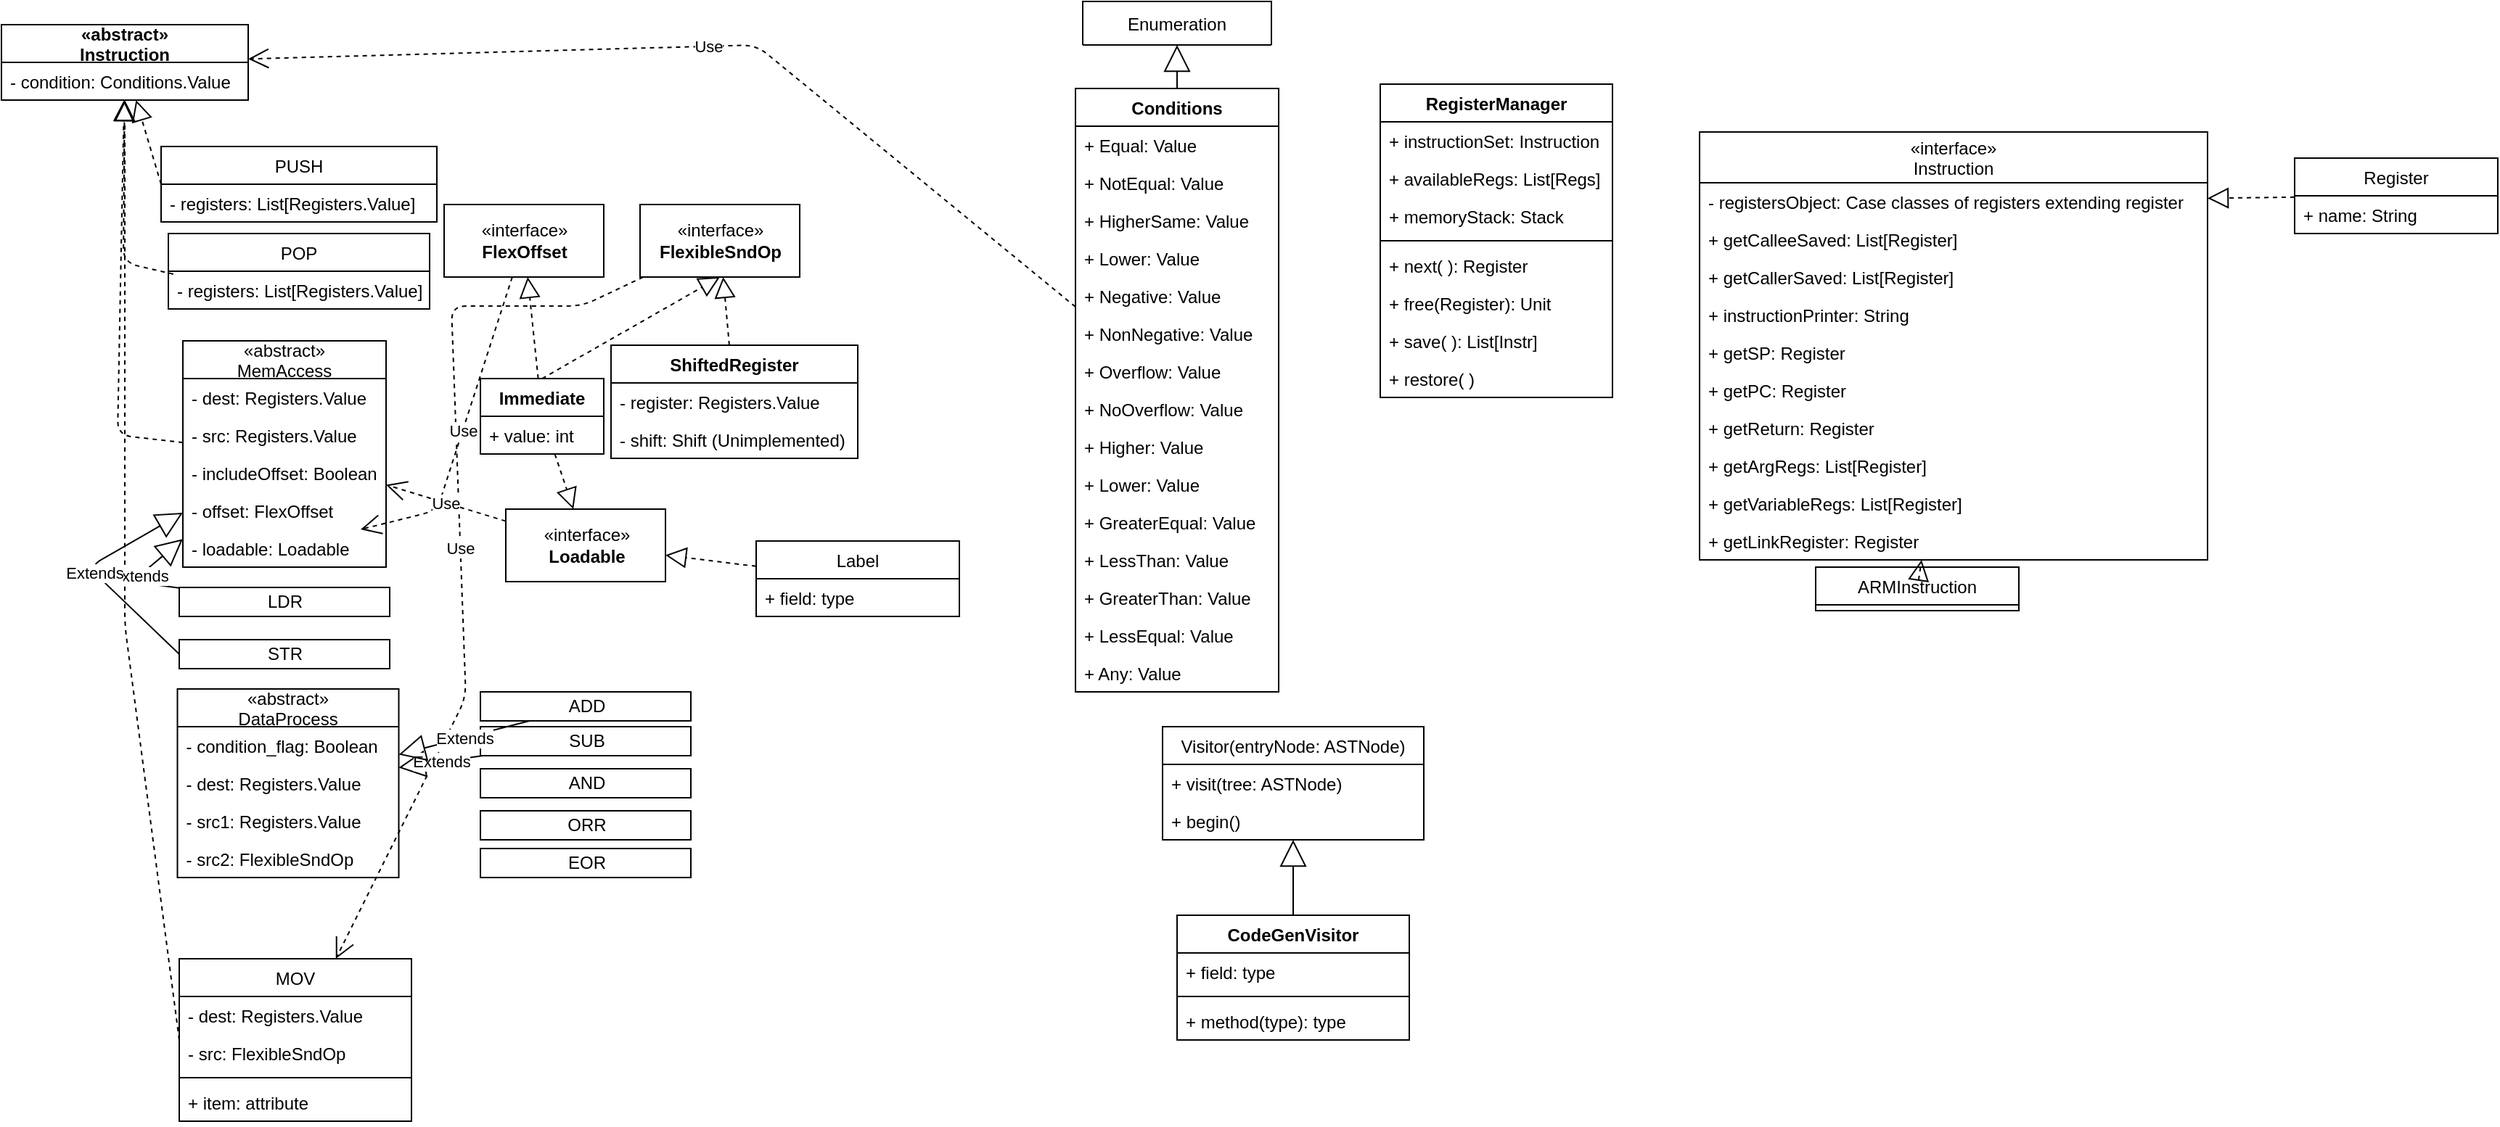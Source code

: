 <mxfile version="12.7.0" type="device"><diagram id="C5RBs43oDa-KdzZeNtuy" name="Page-1"><mxGraphModel dx="1091" dy="586" grid="1" gridSize="10" guides="1" tooltips="1" connect="1" arrows="1" fold="1" page="1" pageScale="1" pageWidth="1654" pageHeight="1169" math="0" shadow="0"><root><mxCell id="WIyWlLk6GJQsqaUBKTNV-0"/><mxCell id="WIyWlLk6GJQsqaUBKTNV-1" parent="WIyWlLk6GJQsqaUBKTNV-0"/><mxCell id="_o6cp8vwqHWBX1UMUUxe-0" value="CodeGenVisitor" style="swimlane;fontStyle=1;align=center;verticalAlign=top;childLayout=stackLayout;horizontal=1;startSize=26;horizontalStack=0;resizeParent=1;resizeParentMax=0;resizeLast=0;collapsible=1;marginBottom=0;" parent="WIyWlLk6GJQsqaUBKTNV-1" vertex="1"><mxGeometry x="810" y="640" width="160" height="86" as="geometry"/></mxCell><mxCell id="_o6cp8vwqHWBX1UMUUxe-1" value="+ field: type" style="text;strokeColor=none;fillColor=none;align=left;verticalAlign=top;spacingLeft=4;spacingRight=4;overflow=hidden;rotatable=0;points=[[0,0.5],[1,0.5]];portConstraint=eastwest;" parent="_o6cp8vwqHWBX1UMUUxe-0" vertex="1"><mxGeometry y="26" width="160" height="26" as="geometry"/></mxCell><mxCell id="_o6cp8vwqHWBX1UMUUxe-2" value="" style="line;strokeWidth=1;fillColor=none;align=left;verticalAlign=middle;spacingTop=-1;spacingLeft=3;spacingRight=3;rotatable=0;labelPosition=right;points=[];portConstraint=eastwest;" parent="_o6cp8vwqHWBX1UMUUxe-0" vertex="1"><mxGeometry y="52" width="160" height="8" as="geometry"/></mxCell><mxCell id="_o6cp8vwqHWBX1UMUUxe-3" value="+ method(type): type" style="text;strokeColor=none;fillColor=none;align=left;verticalAlign=top;spacingLeft=4;spacingRight=4;overflow=hidden;rotatable=0;points=[[0,0.5],[1,0.5]];portConstraint=eastwest;" parent="_o6cp8vwqHWBX1UMUUxe-0" vertex="1"><mxGeometry y="60" width="160" height="26" as="geometry"/></mxCell><mxCell id="_o6cp8vwqHWBX1UMUUxe-4" value="Visitor(entryNode: ASTNode)" style="swimlane;fontStyle=0;childLayout=stackLayout;horizontal=1;startSize=26;fillColor=none;horizontalStack=0;resizeParent=1;resizeParentMax=0;resizeLast=0;collapsible=1;marginBottom=0;" parent="WIyWlLk6GJQsqaUBKTNV-1" vertex="1"><mxGeometry x="800" y="510" width="180" height="78" as="geometry"/></mxCell><mxCell id="_o6cp8vwqHWBX1UMUUxe-5" value="+ visit(tree: ASTNode)" style="text;strokeColor=none;fillColor=none;align=left;verticalAlign=top;spacingLeft=4;spacingRight=4;overflow=hidden;rotatable=0;points=[[0,0.5],[1,0.5]];portConstraint=eastwest;" parent="_o6cp8vwqHWBX1UMUUxe-4" vertex="1"><mxGeometry y="26" width="180" height="26" as="geometry"/></mxCell><mxCell id="_o6cp8vwqHWBX1UMUUxe-6" value="+ begin()" style="text;strokeColor=none;fillColor=none;align=left;verticalAlign=top;spacingLeft=4;spacingRight=4;overflow=hidden;rotatable=0;points=[[0,0.5],[1,0.5]];portConstraint=eastwest;" parent="_o6cp8vwqHWBX1UMUUxe-4" vertex="1"><mxGeometry y="52" width="180" height="26" as="geometry"/></mxCell><mxCell id="_o6cp8vwqHWBX1UMUUxe-9" value="" style="endArrow=block;endSize=16;endFill=0;html=1;exitX=0.5;exitY=0;exitDx=0;exitDy=0;" parent="WIyWlLk6GJQsqaUBKTNV-1" source="_o6cp8vwqHWBX1UMUUxe-0" target="_o6cp8vwqHWBX1UMUUxe-6" edge="1"><mxGeometry width="160" relative="1" as="geometry"><mxPoint x="390" y="270" as="sourcePoint"/><mxPoint x="300" y="430" as="targetPoint"/></mxGeometry></mxCell><mxCell id="_o6cp8vwqHWBX1UMUUxe-18" value="Enumeration" style="swimlane;fontStyle=0;childLayout=stackLayout;horizontal=1;startSize=52;fillColor=none;horizontalStack=0;resizeParent=1;resizeParentMax=0;resizeLast=0;collapsible=1;marginBottom=0;" parent="WIyWlLk6GJQsqaUBKTNV-1" vertex="1"><mxGeometry x="745" y="10" width="130" height="30" as="geometry"><mxRectangle x="585" y="124" width="100" height="52" as="alternateBounds"/></mxGeometry></mxCell><mxCell id="_o6cp8vwqHWBX1UMUUxe-32" value="PUSH" style="swimlane;fontStyle=0;childLayout=stackLayout;horizontal=1;startSize=26;fillColor=none;horizontalStack=0;resizeParent=1;resizeParentMax=0;resizeLast=0;collapsible=1;marginBottom=0;" parent="WIyWlLk6GJQsqaUBKTNV-1" vertex="1"><mxGeometry x="110" y="110" width="190" height="52" as="geometry"/></mxCell><mxCell id="_o6cp8vwqHWBX1UMUUxe-33" value="- registers: List[Registers.Value]" style="text;strokeColor=none;fillColor=none;align=left;verticalAlign=top;spacingLeft=4;spacingRight=4;overflow=hidden;rotatable=0;points=[[0,0.5],[1,0.5]];portConstraint=eastwest;" parent="_o6cp8vwqHWBX1UMUUxe-32" vertex="1"><mxGeometry y="26" width="190" height="26" as="geometry"/></mxCell><mxCell id="_o6cp8vwqHWBX1UMUUxe-47" value="" style="endArrow=block;dashed=1;endFill=0;endSize=12;html=1;exitX=0;exitY=0.5;exitDx=0;exitDy=0;" parent="WIyWlLk6GJQsqaUBKTNV-1" source="_o6cp8vwqHWBX1UMUUxe-32" target="_o6cp8vwqHWBX1UMUUxe-86" edge="1"><mxGeometry width="160" relative="1" as="geometry"><mxPoint x="100" y="255" as="sourcePoint"/><mxPoint x="71.96" y="103.012" as="targetPoint"/><Array as="points"/></mxGeometry></mxCell><mxCell id="_o6cp8vwqHWBX1UMUUxe-55" value="" style="endArrow=block;dashed=1;endFill=0;endSize=12;html=1;exitX=0.019;exitY=0.077;exitDx=0;exitDy=0;exitPerimeter=0;" parent="WIyWlLk6GJQsqaUBKTNV-1" source="_o6cp8vwqHWBX1UMUUxe-58" target="_o6cp8vwqHWBX1UMUUxe-86" edge="1"><mxGeometry width="160" relative="1" as="geometry"><mxPoint x="65" y="380" as="sourcePoint"/><mxPoint x="70" y="104" as="targetPoint"/><Array as="points"><mxPoint x="84" y="190"/></Array></mxGeometry></mxCell><mxCell id="_o6cp8vwqHWBX1UMUUxe-57" value="POP" style="swimlane;fontStyle=0;childLayout=stackLayout;horizontal=1;startSize=26;fillColor=none;horizontalStack=0;resizeParent=1;resizeParentMax=0;resizeLast=0;collapsible=1;marginBottom=0;" parent="WIyWlLk6GJQsqaUBKTNV-1" vertex="1"><mxGeometry x="115" y="170" width="180" height="52" as="geometry"/></mxCell><mxCell id="_o6cp8vwqHWBX1UMUUxe-58" value="- registers: List[Registers.Value]" style="text;strokeColor=none;fillColor=none;align=left;verticalAlign=top;spacingLeft=4;spacingRight=4;overflow=hidden;rotatable=0;points=[[0,0.5],[1,0.5]];portConstraint=eastwest;" parent="_o6cp8vwqHWBX1UMUUxe-57" vertex="1"><mxGeometry y="26" width="180" height="26" as="geometry"/></mxCell><mxCell id="_o6cp8vwqHWBX1UMUUxe-59" value="MOV" style="swimlane;fontStyle=0;childLayout=stackLayout;horizontal=1;startSize=26;fillColor=none;horizontalStack=0;resizeParent=1;resizeParentMax=0;resizeLast=0;collapsible=1;marginBottom=0;" parent="WIyWlLk6GJQsqaUBKTNV-1" vertex="1"><mxGeometry x="122.5" y="670" width="160" height="112" as="geometry"/></mxCell><mxCell id="_o6cp8vwqHWBX1UMUUxe-62" value="- dest: Registers.Value" style="text;strokeColor=none;fillColor=none;align=left;verticalAlign=top;spacingLeft=4;spacingRight=4;overflow=hidden;rotatable=0;points=[[0,0.5],[1,0.5]];portConstraint=eastwest;" parent="_o6cp8vwqHWBX1UMUUxe-59" vertex="1"><mxGeometry y="26" width="160" height="26" as="geometry"/></mxCell><mxCell id="_o6cp8vwqHWBX1UMUUxe-60" value="- src: FlexibleSndOp" style="text;strokeColor=none;fillColor=none;align=left;verticalAlign=top;spacingLeft=4;spacingRight=4;overflow=hidden;rotatable=0;points=[[0,0.5],[1,0.5]];portConstraint=eastwest;" parent="_o6cp8vwqHWBX1UMUUxe-59" vertex="1"><mxGeometry y="52" width="160" height="26" as="geometry"/></mxCell><mxCell id="_o6cp8vwqHWBX1UMUUxe-66" value="" style="line;strokeWidth=1;fillColor=none;align=left;verticalAlign=middle;spacingTop=-1;spacingLeft=3;spacingRight=3;rotatable=0;labelPosition=right;points=[];portConstraint=eastwest;" parent="_o6cp8vwqHWBX1UMUUxe-59" vertex="1"><mxGeometry y="78" width="160" height="8" as="geometry"/></mxCell><mxCell id="_o6cp8vwqHWBX1UMUUxe-67" value="+ item: attribute" style="text;strokeColor=none;fillColor=none;align=left;verticalAlign=top;spacingLeft=4;spacingRight=4;overflow=hidden;rotatable=0;points=[[0,0.5],[1,0.5]];portConstraint=eastwest;" parent="_o6cp8vwqHWBX1UMUUxe-59" vertex="1"><mxGeometry y="86" width="160" height="26" as="geometry"/></mxCell><mxCell id="_o6cp8vwqHWBX1UMUUxe-61" value="" style="endArrow=block;dashed=1;endFill=0;endSize=12;html=1;exitX=0;exitY=0.5;exitDx=0;exitDy=0;" parent="WIyWlLk6GJQsqaUBKTNV-1" source="_o6cp8vwqHWBX1UMUUxe-59" target="_o6cp8vwqHWBX1UMUUxe-86" edge="1"><mxGeometry width="160" relative="1" as="geometry"><mxPoint x="10" y="440" as="sourcePoint"/><mxPoint x="69.02" y="110.006" as="targetPoint"/><Array as="points"><mxPoint x="85" y="440"/></Array></mxGeometry></mxCell><mxCell id="_o6cp8vwqHWBX1UMUUxe-64" value="«interface»&lt;br&gt;&lt;b&gt;FlexibleSndOp&lt;/b&gt;" style="html=1;" parent="WIyWlLk6GJQsqaUBKTNV-1" vertex="1"><mxGeometry x="440" y="150" width="110" height="50" as="geometry"/></mxCell><mxCell id="_o6cp8vwqHWBX1UMUUxe-68" value="Conditions" style="swimlane;fontStyle=1;childLayout=stackLayout;horizontal=1;startSize=26;fillColor=none;horizontalStack=0;resizeParent=1;resizeParentMax=0;resizeLast=0;collapsible=1;marginBottom=0;" parent="WIyWlLk6GJQsqaUBKTNV-1" vertex="1"><mxGeometry x="740" y="70" width="140" height="416" as="geometry"/></mxCell><mxCell id="_o6cp8vwqHWBX1UMUUxe-69" value="+ Equal: Value" style="text;strokeColor=none;fillColor=none;align=left;verticalAlign=top;spacingLeft=4;spacingRight=4;overflow=hidden;rotatable=0;points=[[0,0.5],[1,0.5]];portConstraint=eastwest;" parent="_o6cp8vwqHWBX1UMUUxe-68" vertex="1"><mxGeometry y="26" width="140" height="26" as="geometry"/></mxCell><mxCell id="_o6cp8vwqHWBX1UMUUxe-70" value="+ NotEqual: Value" style="text;strokeColor=none;fillColor=none;align=left;verticalAlign=top;spacingLeft=4;spacingRight=4;overflow=hidden;rotatable=0;points=[[0,0.5],[1,0.5]];portConstraint=eastwest;" parent="_o6cp8vwqHWBX1UMUUxe-68" vertex="1"><mxGeometry y="52" width="140" height="26" as="geometry"/></mxCell><mxCell id="_o6cp8vwqHWBX1UMUUxe-71" value="+ HigherSame: Value" style="text;strokeColor=none;fillColor=none;align=left;verticalAlign=top;spacingLeft=4;spacingRight=4;overflow=hidden;rotatable=0;points=[[0,0.5],[1,0.5]];portConstraint=eastwest;" parent="_o6cp8vwqHWBX1UMUUxe-68" vertex="1"><mxGeometry y="78" width="140" height="26" as="geometry"/></mxCell><mxCell id="_o6cp8vwqHWBX1UMUUxe-74" value="+ Lower: Value" style="text;strokeColor=none;fillColor=none;align=left;verticalAlign=top;spacingLeft=4;spacingRight=4;overflow=hidden;rotatable=0;points=[[0,0.5],[1,0.5]];portConstraint=eastwest;" parent="_o6cp8vwqHWBX1UMUUxe-68" vertex="1"><mxGeometry y="104" width="140" height="26" as="geometry"/></mxCell><mxCell id="_o6cp8vwqHWBX1UMUUxe-75" value="+ Negative: Value" style="text;strokeColor=none;fillColor=none;align=left;verticalAlign=top;spacingLeft=4;spacingRight=4;overflow=hidden;rotatable=0;points=[[0,0.5],[1,0.5]];portConstraint=eastwest;" parent="_o6cp8vwqHWBX1UMUUxe-68" vertex="1"><mxGeometry y="130" width="140" height="26" as="geometry"/></mxCell><mxCell id="_o6cp8vwqHWBX1UMUUxe-76" value="+ NonNegative: Value" style="text;strokeColor=none;fillColor=none;align=left;verticalAlign=top;spacingLeft=4;spacingRight=4;overflow=hidden;rotatable=0;points=[[0,0.5],[1,0.5]];portConstraint=eastwest;" parent="_o6cp8vwqHWBX1UMUUxe-68" vertex="1"><mxGeometry y="156" width="140" height="26" as="geometry"/></mxCell><mxCell id="_o6cp8vwqHWBX1UMUUxe-77" value="+ Overflow: Value" style="text;strokeColor=none;fillColor=none;align=left;verticalAlign=top;spacingLeft=4;spacingRight=4;overflow=hidden;rotatable=0;points=[[0,0.5],[1,0.5]];portConstraint=eastwest;" parent="_o6cp8vwqHWBX1UMUUxe-68" vertex="1"><mxGeometry y="182" width="140" height="26" as="geometry"/></mxCell><mxCell id="_o6cp8vwqHWBX1UMUUxe-78" value="+ NoOverflow: Value" style="text;strokeColor=none;fillColor=none;align=left;verticalAlign=top;spacingLeft=4;spacingRight=4;overflow=hidden;rotatable=0;points=[[0,0.5],[1,0.5]];portConstraint=eastwest;" parent="_o6cp8vwqHWBX1UMUUxe-68" vertex="1"><mxGeometry y="208" width="140" height="26" as="geometry"/></mxCell><mxCell id="_o6cp8vwqHWBX1UMUUxe-79" value="+ Higher: Value" style="text;strokeColor=none;fillColor=none;align=left;verticalAlign=top;spacingLeft=4;spacingRight=4;overflow=hidden;rotatable=0;points=[[0,0.5],[1,0.5]];portConstraint=eastwest;" parent="_o6cp8vwqHWBX1UMUUxe-68" vertex="1"><mxGeometry y="234" width="140" height="26" as="geometry"/></mxCell><mxCell id="_o6cp8vwqHWBX1UMUUxe-80" value="+ Lower: Value" style="text;strokeColor=none;fillColor=none;align=left;verticalAlign=top;spacingLeft=4;spacingRight=4;overflow=hidden;rotatable=0;points=[[0,0.5],[1,0.5]];portConstraint=eastwest;" parent="_o6cp8vwqHWBX1UMUUxe-68" vertex="1"><mxGeometry y="260" width="140" height="26" as="geometry"/></mxCell><mxCell id="_o6cp8vwqHWBX1UMUUxe-81" value="+ GreaterEqual: Value" style="text;strokeColor=none;fillColor=none;align=left;verticalAlign=top;spacingLeft=4;spacingRight=4;overflow=hidden;rotatable=0;points=[[0,0.5],[1,0.5]];portConstraint=eastwest;" parent="_o6cp8vwqHWBX1UMUUxe-68" vertex="1"><mxGeometry y="286" width="140" height="26" as="geometry"/></mxCell><mxCell id="_o6cp8vwqHWBX1UMUUxe-82" value="+ LessThan: Value" style="text;strokeColor=none;fillColor=none;align=left;verticalAlign=top;spacingLeft=4;spacingRight=4;overflow=hidden;rotatable=0;points=[[0,0.5],[1,0.5]];portConstraint=eastwest;" parent="_o6cp8vwqHWBX1UMUUxe-68" vertex="1"><mxGeometry y="312" width="140" height="26" as="geometry"/></mxCell><mxCell id="_o6cp8vwqHWBX1UMUUxe-83" value="+ GreaterThan: Value" style="text;strokeColor=none;fillColor=none;align=left;verticalAlign=top;spacingLeft=4;spacingRight=4;overflow=hidden;rotatable=0;points=[[0,0.5],[1,0.5]];portConstraint=eastwest;" parent="_o6cp8vwqHWBX1UMUUxe-68" vertex="1"><mxGeometry y="338" width="140" height="26" as="geometry"/></mxCell><mxCell id="_o6cp8vwqHWBX1UMUUxe-84" value="+ LessEqual: Value" style="text;strokeColor=none;fillColor=none;align=left;verticalAlign=top;spacingLeft=4;spacingRight=4;overflow=hidden;rotatable=0;points=[[0,0.5],[1,0.5]];portConstraint=eastwest;" parent="_o6cp8vwqHWBX1UMUUxe-68" vertex="1"><mxGeometry y="364" width="140" height="26" as="geometry"/></mxCell><mxCell id="_o6cp8vwqHWBX1UMUUxe-85" value="+ Any: Value" style="text;strokeColor=none;fillColor=none;align=left;verticalAlign=top;spacingLeft=4;spacingRight=4;overflow=hidden;rotatable=0;points=[[0,0.5],[1,0.5]];portConstraint=eastwest;" parent="_o6cp8vwqHWBX1UMUUxe-68" vertex="1"><mxGeometry y="390" width="140" height="26" as="geometry"/></mxCell><mxCell id="_o6cp8vwqHWBX1UMUUxe-73" value="" style="endArrow=block;endSize=16;endFill=0;html=1;entryX=0.5;entryY=1;entryDx=0;entryDy=0;exitX=0.5;exitY=0;exitDx=0;exitDy=0;" parent="WIyWlLk6GJQsqaUBKTNV-1" source="_o6cp8vwqHWBX1UMUUxe-68" target="_o6cp8vwqHWBX1UMUUxe-18" edge="1"><mxGeometry width="160" relative="1" as="geometry"><mxPoint x="730" y="120" as="sourcePoint"/><mxPoint x="730" y="70" as="targetPoint"/></mxGeometry></mxCell><mxCell id="_o6cp8vwqHWBX1UMUUxe-86" value="«abstract»&#10;Instruction" style="swimlane;fontStyle=1;childLayout=stackLayout;horizontal=1;startSize=26;fillColor=none;horizontalStack=0;resizeParent=1;resizeParentMax=0;resizeLast=0;collapsible=1;marginBottom=0;" parent="WIyWlLk6GJQsqaUBKTNV-1" vertex="1"><mxGeometry y="26" width="170" height="52" as="geometry"/></mxCell><mxCell id="_o6cp8vwqHWBX1UMUUxe-87" value="- condition: Conditions.Value" style="text;strokeColor=none;fillColor=none;align=left;verticalAlign=top;spacingLeft=4;spacingRight=4;overflow=hidden;rotatable=0;points=[[0,0.5],[1,0.5]];portConstraint=eastwest;" parent="_o6cp8vwqHWBX1UMUUxe-86" vertex="1"><mxGeometry y="26" width="170" height="26" as="geometry"/></mxCell><mxCell id="_o6cp8vwqHWBX1UMUUxe-90" value="Use" style="endArrow=open;endSize=12;dashed=1;html=1;" parent="WIyWlLk6GJQsqaUBKTNV-1" source="_o6cp8vwqHWBX1UMUUxe-68" target="_o6cp8vwqHWBX1UMUUxe-86" edge="1"><mxGeometry width="160" relative="1" as="geometry"><mxPoint x="550" y="110" as="sourcePoint"/><mxPoint x="550" y="62" as="targetPoint"/><Array as="points"><mxPoint x="520" y="40"/></Array></mxGeometry></mxCell><mxCell id="_o6cp8vwqHWBX1UMUUxe-91" value="Immediate" style="swimlane;fontStyle=1;align=center;verticalAlign=top;childLayout=stackLayout;horizontal=1;startSize=26;horizontalStack=0;resizeParent=1;resizeParentMax=0;resizeLast=0;collapsible=1;marginBottom=0;" parent="WIyWlLk6GJQsqaUBKTNV-1" vertex="1"><mxGeometry x="330" y="270" width="85" height="52" as="geometry"><mxRectangle x="330" y="270" width="90" height="26" as="alternateBounds"/></mxGeometry></mxCell><mxCell id="_o6cp8vwqHWBX1UMUUxe-92" value="+ value: int" style="text;strokeColor=none;fillColor=none;align=left;verticalAlign=top;spacingLeft=4;spacingRight=4;overflow=hidden;rotatable=0;points=[[0,0.5],[1,0.5]];portConstraint=eastwest;" parent="_o6cp8vwqHWBX1UMUUxe-91" vertex="1"><mxGeometry y="26" width="85" height="26" as="geometry"/></mxCell><mxCell id="_o6cp8vwqHWBX1UMUUxe-95" value="" style="endArrow=block;dashed=1;endFill=0;endSize=12;html=1;entryX=0.5;entryY=1;entryDx=0;entryDy=0;exitX=0.5;exitY=0;exitDx=0;exitDy=0;" parent="WIyWlLk6GJQsqaUBKTNV-1" source="_o6cp8vwqHWBX1UMUUxe-91" target="_o6cp8vwqHWBX1UMUUxe-64" edge="1"><mxGeometry width="160" relative="1" as="geometry"><mxPoint x="315" y="257.5" as="sourcePoint"/><mxPoint x="475" y="257.5" as="targetPoint"/></mxGeometry></mxCell><mxCell id="_o6cp8vwqHWBX1UMUUxe-97" value="Use" style="endArrow=open;endSize=12;dashed=1;html=1;" parent="WIyWlLk6GJQsqaUBKTNV-1" source="_o6cp8vwqHWBX1UMUUxe-64" target="_o6cp8vwqHWBX1UMUUxe-59" edge="1"><mxGeometry width="160" relative="1" as="geometry"><mxPoint x="210" y="420" as="sourcePoint"/><mxPoint x="370" y="420" as="targetPoint"/><Array as="points"><mxPoint x="400" y="220"/><mxPoint x="310" y="220"/><mxPoint x="320" y="490"/></Array></mxGeometry></mxCell><mxCell id="_o6cp8vwqHWBX1UMUUxe-99" value="ShiftedRegister" style="swimlane;fontStyle=1;childLayout=stackLayout;horizontal=1;startSize=26;fillColor=none;horizontalStack=0;resizeParent=1;resizeParentMax=0;resizeLast=0;collapsible=1;marginBottom=0;" parent="WIyWlLk6GJQsqaUBKTNV-1" vertex="1"><mxGeometry x="420" y="247" width="170" height="78" as="geometry"/></mxCell><mxCell id="_o6cp8vwqHWBX1UMUUxe-100" value="- register: Registers.Value" style="text;strokeColor=none;fillColor=none;align=left;verticalAlign=top;spacingLeft=4;spacingRight=4;overflow=hidden;rotatable=0;points=[[0,0.5],[1,0.5]];portConstraint=eastwest;" parent="_o6cp8vwqHWBX1UMUUxe-99" vertex="1"><mxGeometry y="26" width="170" height="26" as="geometry"/></mxCell><mxCell id="_o6cp8vwqHWBX1UMUUxe-101" value="- shift: Shift (Unimplemented)" style="text;strokeColor=none;fillColor=none;align=left;verticalAlign=top;spacingLeft=4;spacingRight=4;overflow=hidden;rotatable=0;points=[[0,0.5],[1,0.5]];portConstraint=eastwest;" parent="_o6cp8vwqHWBX1UMUUxe-99" vertex="1"><mxGeometry y="52" width="170" height="26" as="geometry"/></mxCell><mxCell id="_o6cp8vwqHWBX1UMUUxe-103" value="" style="endArrow=block;dashed=1;endFill=0;endSize=12;html=1;" parent="WIyWlLk6GJQsqaUBKTNV-1" source="_o6cp8vwqHWBX1UMUUxe-99" target="_o6cp8vwqHWBX1UMUUxe-64" edge="1"><mxGeometry width="160" relative="1" as="geometry"><mxPoint x="415" y="410" as="sourcePoint"/><mxPoint x="415" y="148" as="targetPoint"/></mxGeometry></mxCell><mxCell id="r9SOxxjKzirzOXoIj6W5-0" value="«abstract»&#10;MemAccess" style="swimlane;fontStyle=0;childLayout=stackLayout;horizontal=1;startSize=26;fillColor=none;horizontalStack=0;resizeParent=1;resizeParentMax=0;resizeLast=0;collapsible=1;marginBottom=0;" parent="WIyWlLk6GJQsqaUBKTNV-1" vertex="1"><mxGeometry x="125" y="244" width="140" height="156" as="geometry"/></mxCell><mxCell id="r9SOxxjKzirzOXoIj6W5-1" value="- dest: Registers.Value" style="text;strokeColor=none;fillColor=none;align=left;verticalAlign=top;spacingLeft=4;spacingRight=4;overflow=hidden;rotatable=0;points=[[0,0.5],[1,0.5]];portConstraint=eastwest;" parent="r9SOxxjKzirzOXoIj6W5-0" vertex="1"><mxGeometry y="26" width="140" height="26" as="geometry"/></mxCell><mxCell id="r9SOxxjKzirzOXoIj6W5-3" value="- src: Registers.Value" style="text;strokeColor=none;fillColor=none;align=left;verticalAlign=top;spacingLeft=4;spacingRight=4;overflow=hidden;rotatable=0;points=[[0,0.5],[1,0.5]];portConstraint=eastwest;" parent="r9SOxxjKzirzOXoIj6W5-0" vertex="1"><mxGeometry y="52" width="140" height="26" as="geometry"/></mxCell><mxCell id="r9SOxxjKzirzOXoIj6W5-2" value="- includeOffset: Boolean" style="text;strokeColor=none;fillColor=none;align=left;verticalAlign=top;spacingLeft=4;spacingRight=4;overflow=hidden;rotatable=0;points=[[0,0.5],[1,0.5]];portConstraint=eastwest;" parent="r9SOxxjKzirzOXoIj6W5-0" vertex="1"><mxGeometry y="78" width="140" height="26" as="geometry"/></mxCell><mxCell id="r9SOxxjKzirzOXoIj6W5-37" value="- offset: FlexOffset" style="text;strokeColor=none;fillColor=none;align=left;verticalAlign=top;spacingLeft=4;spacingRight=4;overflow=hidden;rotatable=0;points=[[0,0.5],[1,0.5]];portConstraint=eastwest;" parent="r9SOxxjKzirzOXoIj6W5-0" vertex="1"><mxGeometry y="104" width="140" height="26" as="geometry"/></mxCell><mxCell id="r9SOxxjKzirzOXoIj6W5-6" value="- loadable: Loadable" style="text;strokeColor=none;fillColor=none;align=left;verticalAlign=top;spacingLeft=4;spacingRight=4;overflow=hidden;rotatable=0;points=[[0,0.5],[1,0.5]];portConstraint=eastwest;" parent="r9SOxxjKzirzOXoIj6W5-0" vertex="1"><mxGeometry y="130" width="140" height="26" as="geometry"/></mxCell><mxCell id="r9SOxxjKzirzOXoIj6W5-5" value="" style="endArrow=block;dashed=1;endFill=0;endSize=12;html=1;" parent="WIyWlLk6GJQsqaUBKTNV-1" source="r9SOxxjKzirzOXoIj6W5-0" target="_o6cp8vwqHWBX1UMUUxe-86" edge="1"><mxGeometry width="160" relative="1" as="geometry"><mxPoint x="135" y="526" as="sourcePoint"/><mxPoint x="97.241" y="88" as="targetPoint"/><Array as="points"><mxPoint x="80" y="309"/></Array></mxGeometry></mxCell><mxCell id="r9SOxxjKzirzOXoIj6W5-7" value="«interface»&lt;br&gt;&lt;b&gt;FlexOffset&lt;/b&gt;" style="html=1;" parent="WIyWlLk6GJQsqaUBKTNV-1" vertex="1"><mxGeometry x="305" y="150" width="110" height="50" as="geometry"/></mxCell><mxCell id="r9SOxxjKzirzOXoIj6W5-12" value="" style="endArrow=block;dashed=1;endFill=0;endSize=12;html=1;" parent="WIyWlLk6GJQsqaUBKTNV-1" source="_o6cp8vwqHWBX1UMUUxe-91" target="r9SOxxjKzirzOXoIj6W5-7" edge="1"><mxGeometry width="160" relative="1" as="geometry"><mxPoint x="10" y="750" as="sourcePoint"/><mxPoint x="170" y="750" as="targetPoint"/></mxGeometry></mxCell><mxCell id="r9SOxxjKzirzOXoIj6W5-13" value="Use" style="endArrow=open;endSize=12;dashed=1;html=1;" parent="WIyWlLk6GJQsqaUBKTNV-1" source="r9SOxxjKzirzOXoIj6W5-7" target="r9SOxxjKzirzOXoIj6W5-6" edge="1"><mxGeometry width="160" relative="1" as="geometry"><mxPoint x="10" y="750" as="sourcePoint"/><mxPoint x="170" y="750" as="targetPoint"/><Array as="points"><mxPoint x="300" y="361"/></Array></mxGeometry></mxCell><mxCell id="r9SOxxjKzirzOXoIj6W5-20" value="LDR" style="html=1;" parent="WIyWlLk6GJQsqaUBKTNV-1" vertex="1"><mxGeometry x="122.5" y="414" width="145" height="20" as="geometry"/></mxCell><mxCell id="r9SOxxjKzirzOXoIj6W5-21" value="Extends" style="endArrow=block;endSize=16;endFill=0;html=1;" parent="WIyWlLk6GJQsqaUBKTNV-1" source="r9SOxxjKzirzOXoIj6W5-20" target="r9SOxxjKzirzOXoIj6W5-0" edge="1"><mxGeometry width="160" relative="1" as="geometry"><mxPoint x="10" y="750" as="sourcePoint"/><mxPoint x="170" y="750" as="targetPoint"/><Array as="points"><mxPoint x="90" y="410"/></Array></mxGeometry></mxCell><mxCell id="r9SOxxjKzirzOXoIj6W5-22" value="STR" style="html=1;" parent="WIyWlLk6GJQsqaUBKTNV-1" vertex="1"><mxGeometry x="122.5" y="450" width="145" height="20" as="geometry"/></mxCell><mxCell id="r9SOxxjKzirzOXoIj6W5-23" value="Extends" style="endArrow=block;endSize=16;endFill=0;html=1;exitX=0;exitY=0.5;exitDx=0;exitDy=0;" parent="WIyWlLk6GJQsqaUBKTNV-1" source="r9SOxxjKzirzOXoIj6W5-22" target="r9SOxxjKzirzOXoIj6W5-0" edge="1"><mxGeometry width="160" relative="1" as="geometry"><mxPoint x="135" y="416.744" as="sourcePoint"/><mxPoint x="137.426" y="384" as="targetPoint"/><Array as="points"><mxPoint x="60" y="400"/></Array></mxGeometry></mxCell><mxCell id="r9SOxxjKzirzOXoIj6W5-24" value="«abstract»&#10;DataProcess" style="swimlane;fontStyle=0;childLayout=stackLayout;horizontal=1;startSize=26;fillColor=none;horizontalStack=0;resizeParent=1;resizeParentMax=0;resizeLast=0;collapsible=1;marginBottom=0;" parent="WIyWlLk6GJQsqaUBKTNV-1" vertex="1"><mxGeometry x="121.25" y="484" width="152.5" height="130" as="geometry"/></mxCell><mxCell id="r9SOxxjKzirzOXoIj6W5-29" value="- condition_flag: Boolean" style="text;strokeColor=none;fillColor=none;align=left;verticalAlign=top;spacingLeft=4;spacingRight=4;overflow=hidden;rotatable=0;points=[[0,0.5],[1,0.5]];portConstraint=eastwest;" parent="r9SOxxjKzirzOXoIj6W5-24" vertex="1"><mxGeometry y="26" width="152.5" height="26" as="geometry"/></mxCell><mxCell id="r9SOxxjKzirzOXoIj6W5-25" value="- dest: Registers.Value" style="text;strokeColor=none;fillColor=none;align=left;verticalAlign=top;spacingLeft=4;spacingRight=4;overflow=hidden;rotatable=0;points=[[0,0.5],[1,0.5]];portConstraint=eastwest;" parent="r9SOxxjKzirzOXoIj6W5-24" vertex="1"><mxGeometry y="52" width="152.5" height="26" as="geometry"/></mxCell><mxCell id="r9SOxxjKzirzOXoIj6W5-26" value="- src1: Registers.Value" style="text;strokeColor=none;fillColor=none;align=left;verticalAlign=top;spacingLeft=4;spacingRight=4;overflow=hidden;rotatable=0;points=[[0,0.5],[1,0.5]];portConstraint=eastwest;" parent="r9SOxxjKzirzOXoIj6W5-24" vertex="1"><mxGeometry y="78" width="152.5" height="26" as="geometry"/></mxCell><mxCell id="r9SOxxjKzirzOXoIj6W5-27" value="- src2: FlexibleSndOp" style="text;strokeColor=none;fillColor=none;align=left;verticalAlign=top;spacingLeft=4;spacingRight=4;overflow=hidden;rotatable=0;points=[[0,0.5],[1,0.5]];portConstraint=eastwest;" parent="r9SOxxjKzirzOXoIj6W5-24" vertex="1"><mxGeometry y="104" width="152.5" height="26" as="geometry"/></mxCell><mxCell id="r9SOxxjKzirzOXoIj6W5-30" value="ADD" style="html=1;" parent="WIyWlLk6GJQsqaUBKTNV-1" vertex="1"><mxGeometry x="330" y="486" width="145" height="20" as="geometry"/></mxCell><mxCell id="r9SOxxjKzirzOXoIj6W5-31" value="SUB" style="html=1;" parent="WIyWlLk6GJQsqaUBKTNV-1" vertex="1"><mxGeometry x="330" y="510" width="145" height="20" as="geometry"/></mxCell><mxCell id="r9SOxxjKzirzOXoIj6W5-32" value="Extends" style="endArrow=block;endSize=16;endFill=0;html=1;" parent="WIyWlLk6GJQsqaUBKTNV-1" source="r9SOxxjKzirzOXoIj6W5-31" target="r9SOxxjKzirzOXoIj6W5-24" edge="1"><mxGeometry width="160" relative="1" as="geometry"><mxPoint x="360" y="580" as="sourcePoint"/><mxPoint x="520" y="580" as="targetPoint"/></mxGeometry></mxCell><mxCell id="r9SOxxjKzirzOXoIj6W5-33" value="Extends" style="endArrow=block;endSize=16;endFill=0;html=1;" parent="WIyWlLk6GJQsqaUBKTNV-1" source="r9SOxxjKzirzOXoIj6W5-30" target="r9SOxxjKzirzOXoIj6W5-24" edge="1"><mxGeometry width="160" relative="1" as="geometry"><mxPoint x="300" y="440.002" as="sourcePoint"/><mxPoint x="330" y="571.77" as="targetPoint"/></mxGeometry></mxCell><mxCell id="r9SOxxjKzirzOXoIj6W5-34" value="«interface»&lt;br&gt;&lt;b&gt;Loadable&lt;/b&gt;" style="html=1;" parent="WIyWlLk6GJQsqaUBKTNV-1" vertex="1"><mxGeometry x="347.5" y="360" width="110" height="50" as="geometry"/></mxCell><mxCell id="r9SOxxjKzirzOXoIj6W5-35" value="" style="endArrow=block;dashed=1;endFill=0;endSize=12;html=1;" parent="WIyWlLk6GJQsqaUBKTNV-1" source="_o6cp8vwqHWBX1UMUUxe-91" target="r9SOxxjKzirzOXoIj6W5-34" edge="1"><mxGeometry width="160" relative="1" as="geometry"><mxPoint x="510" y="370" as="sourcePoint"/><mxPoint x="530" y="440" as="targetPoint"/></mxGeometry></mxCell><mxCell id="r9SOxxjKzirzOXoIj6W5-36" value="Use" style="endArrow=open;endSize=12;dashed=1;html=1;" parent="WIyWlLk6GJQsqaUBKTNV-1" source="r9SOxxjKzirzOXoIj6W5-34" target="r9SOxxjKzirzOXoIj6W5-0" edge="1"><mxGeometry width="160" relative="1" as="geometry"><mxPoint x="500" y="420" as="sourcePoint"/><mxPoint x="660" y="420" as="targetPoint"/></mxGeometry></mxCell><mxCell id="r9SOxxjKzirzOXoIj6W5-38" value="Label" style="swimlane;fontStyle=0;childLayout=stackLayout;horizontal=1;startSize=26;fillColor=none;horizontalStack=0;resizeParent=1;resizeParentMax=0;resizeLast=0;collapsible=1;marginBottom=0;" parent="WIyWlLk6GJQsqaUBKTNV-1" vertex="1"><mxGeometry x="520" y="382" width="140" height="52" as="geometry"/></mxCell><mxCell id="r9SOxxjKzirzOXoIj6W5-39" value="+ field: type" style="text;strokeColor=none;fillColor=none;align=left;verticalAlign=top;spacingLeft=4;spacingRight=4;overflow=hidden;rotatable=0;points=[[0,0.5],[1,0.5]];portConstraint=eastwest;" parent="r9SOxxjKzirzOXoIj6W5-38" vertex="1"><mxGeometry y="26" width="140" height="26" as="geometry"/></mxCell><mxCell id="r9SOxxjKzirzOXoIj6W5-48" value="" style="endArrow=block;dashed=1;endFill=0;endSize=12;html=1;" parent="WIyWlLk6GJQsqaUBKTNV-1" source="r9SOxxjKzirzOXoIj6W5-38" target="r9SOxxjKzirzOXoIj6W5-34" edge="1"><mxGeometry width="160" relative="1" as="geometry"><mxPoint x="391.264" y="332" as="sourcePoint"/><mxPoint x="404.073" y="370" as="targetPoint"/></mxGeometry></mxCell><mxCell id="r9SOxxjKzirzOXoIj6W5-50" value="AND" style="html=1;" parent="WIyWlLk6GJQsqaUBKTNV-1" vertex="1"><mxGeometry x="330" y="539" width="145" height="20" as="geometry"/></mxCell><mxCell id="r9SOxxjKzirzOXoIj6W5-51" value="ORR" style="html=1;" parent="WIyWlLk6GJQsqaUBKTNV-1" vertex="1"><mxGeometry x="330" y="568" width="145" height="20" as="geometry"/></mxCell><mxCell id="r9SOxxjKzirzOXoIj6W5-52" value="EOR" style="html=1;" parent="WIyWlLk6GJQsqaUBKTNV-1" vertex="1"><mxGeometry x="330" y="594" width="145" height="20" as="geometry"/></mxCell><mxCell id="Div8qQpAUH1MUD14u6_F-0" value="«interface»&#10;Instruction" style="swimlane;fontStyle=0;childLayout=stackLayout;horizontal=1;startSize=35;fillColor=none;horizontalStack=0;resizeParent=1;resizeParentMax=0;resizeLast=0;collapsible=1;marginBottom=0;" vertex="1" parent="WIyWlLk6GJQsqaUBKTNV-1"><mxGeometry x="1170" y="100" width="350" height="295" as="geometry"/></mxCell><mxCell id="Div8qQpAUH1MUD14u6_F-38" value="- registersObject: Case classes of registers extending register" style="text;strokeColor=none;fillColor=none;align=left;verticalAlign=top;spacingLeft=4;spacingRight=4;overflow=hidden;rotatable=0;points=[[0,0.5],[1,0.5]];portConstraint=eastwest;" vertex="1" parent="Div8qQpAUH1MUD14u6_F-0"><mxGeometry y="35" width="350" height="26" as="geometry"/></mxCell><mxCell id="Div8qQpAUH1MUD14u6_F-1" value="+ getCalleeSaved: List[Register]" style="text;strokeColor=none;fillColor=none;align=left;verticalAlign=top;spacingLeft=4;spacingRight=4;overflow=hidden;rotatable=0;points=[[0,0.5],[1,0.5]];portConstraint=eastwest;" vertex="1" parent="Div8qQpAUH1MUD14u6_F-0"><mxGeometry y="61" width="350" height="26" as="geometry"/></mxCell><mxCell id="Div8qQpAUH1MUD14u6_F-2" value="+ getCallerSaved: List[Register]" style="text;strokeColor=none;fillColor=none;align=left;verticalAlign=top;spacingLeft=4;spacingRight=4;overflow=hidden;rotatable=0;points=[[0,0.5],[1,0.5]];portConstraint=eastwest;" vertex="1" parent="Div8qQpAUH1MUD14u6_F-0"><mxGeometry y="87" width="350" height="26" as="geometry"/></mxCell><mxCell id="Div8qQpAUH1MUD14u6_F-3" value="+ instructionPrinter: String" style="text;strokeColor=none;fillColor=none;align=left;verticalAlign=top;spacingLeft=4;spacingRight=4;overflow=hidden;rotatable=0;points=[[0,0.5],[1,0.5]];portConstraint=eastwest;" vertex="1" parent="Div8qQpAUH1MUD14u6_F-0"><mxGeometry y="113" width="350" height="26" as="geometry"/></mxCell><mxCell id="Div8qQpAUH1MUD14u6_F-14" value="+ getSP: Register" style="text;strokeColor=none;fillColor=none;align=left;verticalAlign=top;spacingLeft=4;spacingRight=4;overflow=hidden;rotatable=0;points=[[0,0.5],[1,0.5]];portConstraint=eastwest;" vertex="1" parent="Div8qQpAUH1MUD14u6_F-0"><mxGeometry y="139" width="350" height="26" as="geometry"/></mxCell><mxCell id="Div8qQpAUH1MUD14u6_F-15" value="+ getPC: Register" style="text;strokeColor=none;fillColor=none;align=left;verticalAlign=top;spacingLeft=4;spacingRight=4;overflow=hidden;rotatable=0;points=[[0,0.5],[1,0.5]];portConstraint=eastwest;" vertex="1" parent="Div8qQpAUH1MUD14u6_F-0"><mxGeometry y="165" width="350" height="26" as="geometry"/></mxCell><mxCell id="Div8qQpAUH1MUD14u6_F-16" value="+ getReturn: Register" style="text;strokeColor=none;fillColor=none;align=left;verticalAlign=top;spacingLeft=4;spacingRight=4;overflow=hidden;rotatable=0;points=[[0,0.5],[1,0.5]];portConstraint=eastwest;" vertex="1" parent="Div8qQpAUH1MUD14u6_F-0"><mxGeometry y="191" width="350" height="26" as="geometry"/></mxCell><mxCell id="Div8qQpAUH1MUD14u6_F-17" value="+ getArgRegs: List[Register]" style="text;strokeColor=none;fillColor=none;align=left;verticalAlign=top;spacingLeft=4;spacingRight=4;overflow=hidden;rotatable=0;points=[[0,0.5],[1,0.5]];portConstraint=eastwest;" vertex="1" parent="Div8qQpAUH1MUD14u6_F-0"><mxGeometry y="217" width="350" height="26" as="geometry"/></mxCell><mxCell id="Div8qQpAUH1MUD14u6_F-18" value="+ getVariableRegs: List[Register]" style="text;strokeColor=none;fillColor=none;align=left;verticalAlign=top;spacingLeft=4;spacingRight=4;overflow=hidden;rotatable=0;points=[[0,0.5],[1,0.5]];portConstraint=eastwest;" vertex="1" parent="Div8qQpAUH1MUD14u6_F-0"><mxGeometry y="243" width="350" height="26" as="geometry"/></mxCell><mxCell id="Div8qQpAUH1MUD14u6_F-19" value="+ getLinkRegister: Register" style="text;strokeColor=none;fillColor=none;align=left;verticalAlign=top;spacingLeft=4;spacingRight=4;overflow=hidden;rotatable=0;points=[[0,0.5],[1,0.5]];portConstraint=eastwest;" vertex="1" parent="Div8qQpAUH1MUD14u6_F-0"><mxGeometry y="269" width="350" height="26" as="geometry"/></mxCell><mxCell id="Div8qQpAUH1MUD14u6_F-20" value="ARMInstruction" style="swimlane;fontStyle=0;childLayout=stackLayout;horizontal=1;startSize=26;fillColor=none;horizontalStack=0;resizeParent=1;resizeParentMax=0;resizeLast=0;collapsible=1;marginBottom=0;" vertex="1" parent="WIyWlLk6GJQsqaUBKTNV-1"><mxGeometry x="1250" y="400" width="140" height="30" as="geometry"/></mxCell><mxCell id="Div8qQpAUH1MUD14u6_F-24" value="" style="endArrow=block;dashed=1;endFill=0;endSize=12;html=1;" edge="1" parent="WIyWlLk6GJQsqaUBKTNV-1" source="Div8qQpAUH1MUD14u6_F-20" target="Div8qQpAUH1MUD14u6_F-0"><mxGeometry width="160" relative="1" as="geometry"><mxPoint x="1050" y="548.5" as="sourcePoint"/><mxPoint x="1210" y="548.5" as="targetPoint"/></mxGeometry></mxCell><mxCell id="Div8qQpAUH1MUD14u6_F-25" value="RegisterManager" style="swimlane;fontStyle=1;align=center;verticalAlign=top;childLayout=stackLayout;horizontal=1;startSize=26;horizontalStack=0;resizeParent=1;resizeParentMax=0;resizeLast=0;collapsible=1;marginBottom=0;" vertex="1" parent="WIyWlLk6GJQsqaUBKTNV-1"><mxGeometry x="950" y="67" width="160" height="216" as="geometry"/></mxCell><mxCell id="Div8qQpAUH1MUD14u6_F-26" value="+ instructionSet: Instruction" style="text;strokeColor=none;fillColor=none;align=left;verticalAlign=top;spacingLeft=4;spacingRight=4;overflow=hidden;rotatable=0;points=[[0,0.5],[1,0.5]];portConstraint=eastwest;" vertex="1" parent="Div8qQpAUH1MUD14u6_F-25"><mxGeometry y="26" width="160" height="26" as="geometry"/></mxCell><mxCell id="Div8qQpAUH1MUD14u6_F-31" value="+ availableRegs: List[Regs]" style="text;strokeColor=none;fillColor=none;align=left;verticalAlign=top;spacingLeft=4;spacingRight=4;overflow=hidden;rotatable=0;points=[[0,0.5],[1,0.5]];portConstraint=eastwest;" vertex="1" parent="Div8qQpAUH1MUD14u6_F-25"><mxGeometry y="52" width="160" height="26" as="geometry"/></mxCell><mxCell id="Div8qQpAUH1MUD14u6_F-32" value="+ memoryStack: Stack" style="text;strokeColor=none;fillColor=none;align=left;verticalAlign=top;spacingLeft=4;spacingRight=4;overflow=hidden;rotatable=0;points=[[0,0.5],[1,0.5]];portConstraint=eastwest;" vertex="1" parent="Div8qQpAUH1MUD14u6_F-25"><mxGeometry y="78" width="160" height="26" as="geometry"/></mxCell><mxCell id="Div8qQpAUH1MUD14u6_F-27" value="" style="line;strokeWidth=1;fillColor=none;align=left;verticalAlign=middle;spacingTop=-1;spacingLeft=3;spacingRight=3;rotatable=0;labelPosition=right;points=[];portConstraint=eastwest;" vertex="1" parent="Div8qQpAUH1MUD14u6_F-25"><mxGeometry y="104" width="160" height="8" as="geometry"/></mxCell><mxCell id="Div8qQpAUH1MUD14u6_F-28" value="+ next( ): Register" style="text;strokeColor=none;fillColor=none;align=left;verticalAlign=top;spacingLeft=4;spacingRight=4;overflow=hidden;rotatable=0;points=[[0,0.5],[1,0.5]];portConstraint=eastwest;" vertex="1" parent="Div8qQpAUH1MUD14u6_F-25"><mxGeometry y="112" width="160" height="26" as="geometry"/></mxCell><mxCell id="Div8qQpAUH1MUD14u6_F-29" value="+ free(Register): Unit" style="text;strokeColor=none;fillColor=none;align=left;verticalAlign=top;spacingLeft=4;spacingRight=4;overflow=hidden;rotatable=0;points=[[0,0.5],[1,0.5]];portConstraint=eastwest;" vertex="1" parent="Div8qQpAUH1MUD14u6_F-25"><mxGeometry y="138" width="160" height="26" as="geometry"/></mxCell><mxCell id="Div8qQpAUH1MUD14u6_F-30" value="+ save( ): List[Instr]" style="text;strokeColor=none;fillColor=none;align=left;verticalAlign=top;spacingLeft=4;spacingRight=4;overflow=hidden;rotatable=0;points=[[0,0.5],[1,0.5]];portConstraint=eastwest;" vertex="1" parent="Div8qQpAUH1MUD14u6_F-25"><mxGeometry y="164" width="160" height="26" as="geometry"/></mxCell><mxCell id="Div8qQpAUH1MUD14u6_F-33" value="+ restore( )" style="text;strokeColor=none;fillColor=none;align=left;verticalAlign=top;spacingLeft=4;spacingRight=4;overflow=hidden;rotatable=0;points=[[0,0.5],[1,0.5]];portConstraint=eastwest;" vertex="1" parent="Div8qQpAUH1MUD14u6_F-25"><mxGeometry y="190" width="160" height="26" as="geometry"/></mxCell><mxCell id="Div8qQpAUH1MUD14u6_F-34" value="Register" style="swimlane;fontStyle=0;childLayout=stackLayout;horizontal=1;startSize=26;fillColor=none;horizontalStack=0;resizeParent=1;resizeParentMax=0;resizeLast=0;collapsible=1;marginBottom=0;" vertex="1" parent="WIyWlLk6GJQsqaUBKTNV-1"><mxGeometry x="1580" y="118" width="140" height="52" as="geometry"/></mxCell><mxCell id="Div8qQpAUH1MUD14u6_F-35" value="+ name: String" style="text;strokeColor=none;fillColor=none;align=left;verticalAlign=top;spacingLeft=4;spacingRight=4;overflow=hidden;rotatable=0;points=[[0,0.5],[1,0.5]];portConstraint=eastwest;" vertex="1" parent="Div8qQpAUH1MUD14u6_F-34"><mxGeometry y="26" width="140" height="26" as="geometry"/></mxCell><mxCell id="Div8qQpAUH1MUD14u6_F-39" value="" style="endArrow=block;dashed=1;endFill=0;endSize=12;html=1;" edge="1" parent="WIyWlLk6GJQsqaUBKTNV-1" source="Div8qQpAUH1MUD14u6_F-34" target="Div8qQpAUH1MUD14u6_F-38"><mxGeometry width="160" relative="1" as="geometry"><mxPoint x="1070" y="460" as="sourcePoint"/><mxPoint x="1570" y="210" as="targetPoint"/></mxGeometry></mxCell></root></mxGraphModel></diagram></mxfile>
